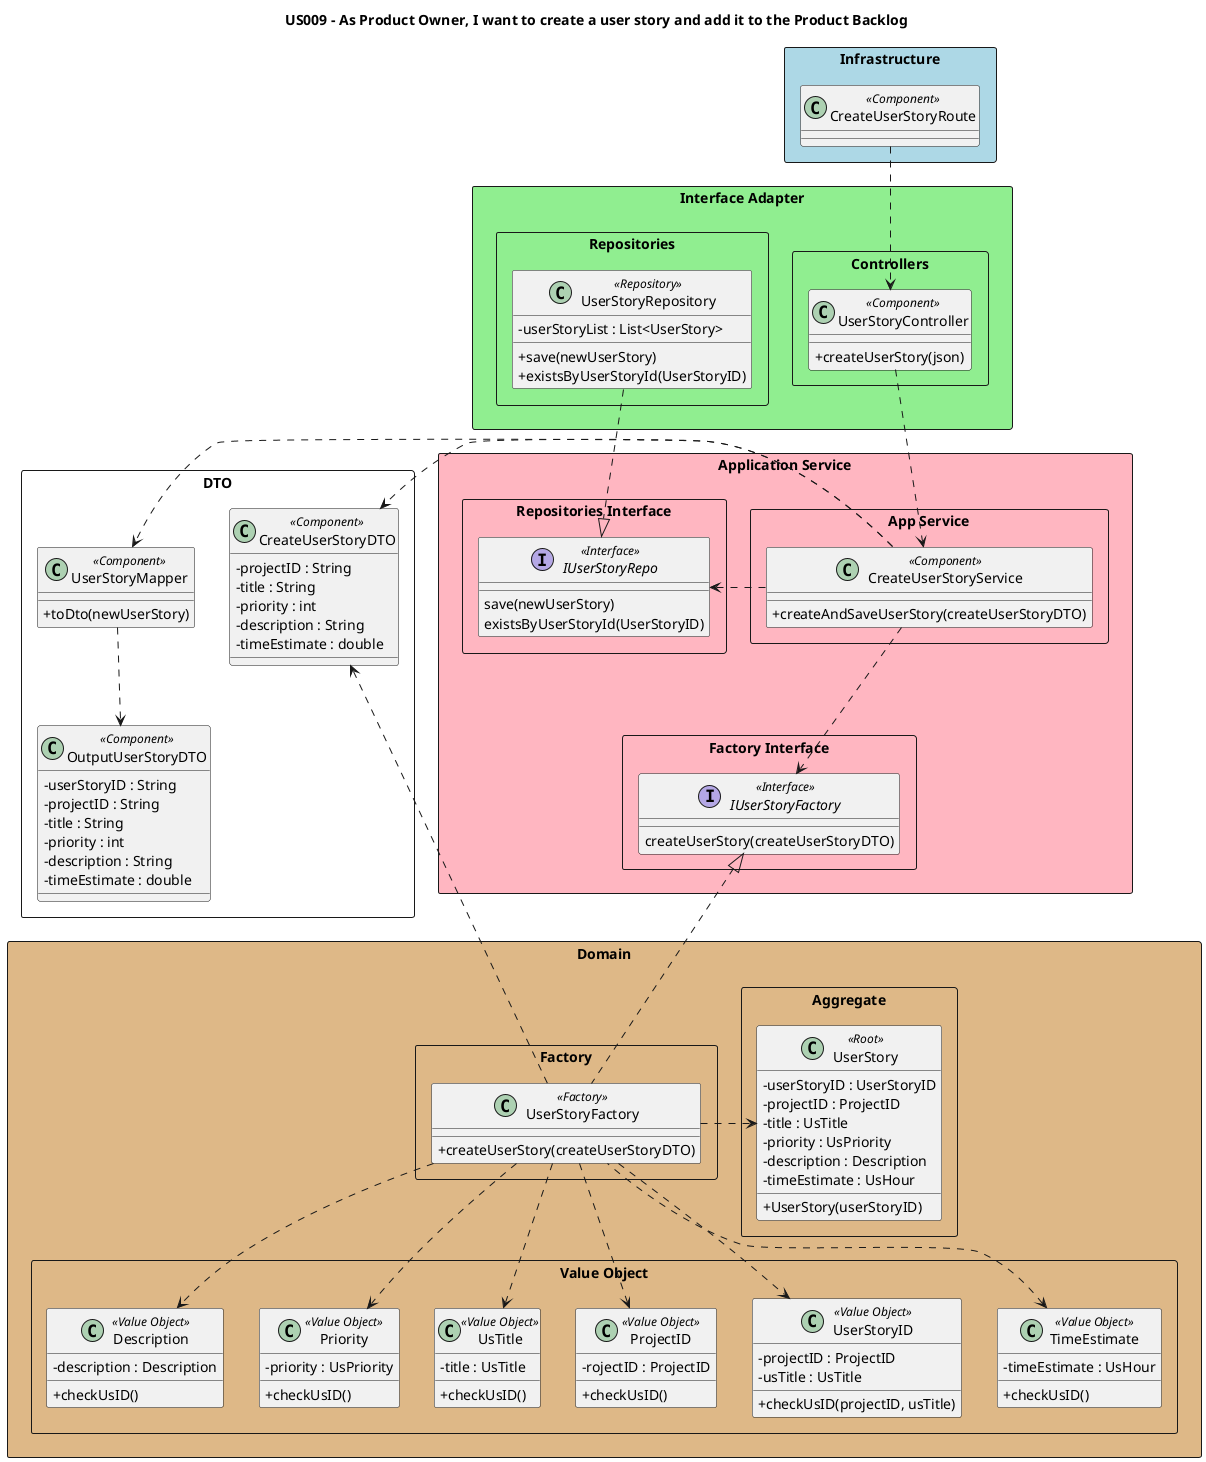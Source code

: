 @startuml
'https://plantuml.com/class-diagram

'hide circle
skinparam classAttributeIconSize 0

title US009 - As Product Owner, I want to create a user story and add it to the Product Backlog

skinparam classAttributeIconSize 0

package "Infrastructure" <<Rectangle>> #lightblue  {
class "CreateUserStoryRoute" as route << Component >>
}

package "Interface Adapter" <<Rectangle>> #lightgreen {
package "Controllers" <<Rectangle>>{
class "UserStoryController" as ctrl << Component >> {
+createUserStory(json)
}
}
package "Repositories" <<Rectangle>>{
class "UserStoryRepository" as store << Repository >> {
-userStoryList : List<UserStory>
+ save(newUserStory)
+ existsByUserStoryId(UserStoryID)
}
}
}

package "Application Service" <<Rectangle>> #lightpink{
package "App Service" <<Rectangle>>{
class "CreateUserStoryService" as service << Component >> {
+createAndSaveUserStory(createUserStoryDTO)
}
}
package "Repositories Interface" <<Rectangle>>{
interface "IUserStoryRepo" as repo << Interface >>{
save(newUserStory)
existsByUserStoryId(UserStoryID)
}
}
package "Factory Interface" <<Rectangle>>{
interface "IUserStoryFactory" as factoryInterface << Interface >>{
createUserStory(createUserStoryDTO)
}
}
}

package "DTO" <<Rectangle>> {
class "UserStoryMapper" as mapper << Component >> {
+ toDto(newUserStory)
}
class "OutputUserStoryDTO" as outdto << Component >> {
- userStoryID : String
- projectID : String
- title : String
- priority : int
- description : String
- timeEstimate : double
}
class "CreateUserStoryDTO" as dto << Component >> {
- projectID : String
- title : String
- priority : int
- description : String
- timeEstimate : double
}
}

package "Domain" <<Rectangle>> #burlywood{
package "Aggregate" <<Rectangle>>{
class "UserStory" as userStory << Root >> {
- userStoryID : UserStoryID
- projectID : ProjectID
- title : UsTitle
- priority : UsPriority
- description : Description
- timeEstimate : UsHour
+ UserStory(userStoryID)
}
}
package "Factory" <<Rectangle>>{
class "UserStoryFactory" as userStoryF << Factory >> {
+createUserStory(createUserStoryDTO)
}
}
package "Value Object" <<Rectangle>>{
class "UserStoryID" as usID << Value Object >> {
-projectID : ProjectID
-usTitle : UsTitle
+checkUsID(projectID, usTitle)
}
class "ProjectID" as projID << Value Object >> {
-rojectID : ProjectID
+checkUsID()
}
class "UsTitle" as usTitle << Value Object >> {
- title : UsTitle
+checkUsID()
}
class "Priority" as priority << Value Object >> {
-priority : UsPriority
+checkUsID()
}
class "Description" as desc << Value Object >> {
-description : Description
+checkUsID()
}
class "TimeEstimate" as time << Value Object >> {
-timeEstimate : UsHour
+checkUsID()
}
}


route ..> ctrl
ctrl..> service
store..|> repo
service .r.> mapper
service .r.> dto
mapper ..> outdto
userStoryF .u.> dto
service..> factoryInterface
service..left> repo
userStoryF..> usID
userStoryF..>projID
userStoryF..>usTitle
userStoryF..>priority
userStoryF..up>time
userStoryF..>desc
userStoryF..right>userStory
userStoryF..up|>factoryInterface



@enduml